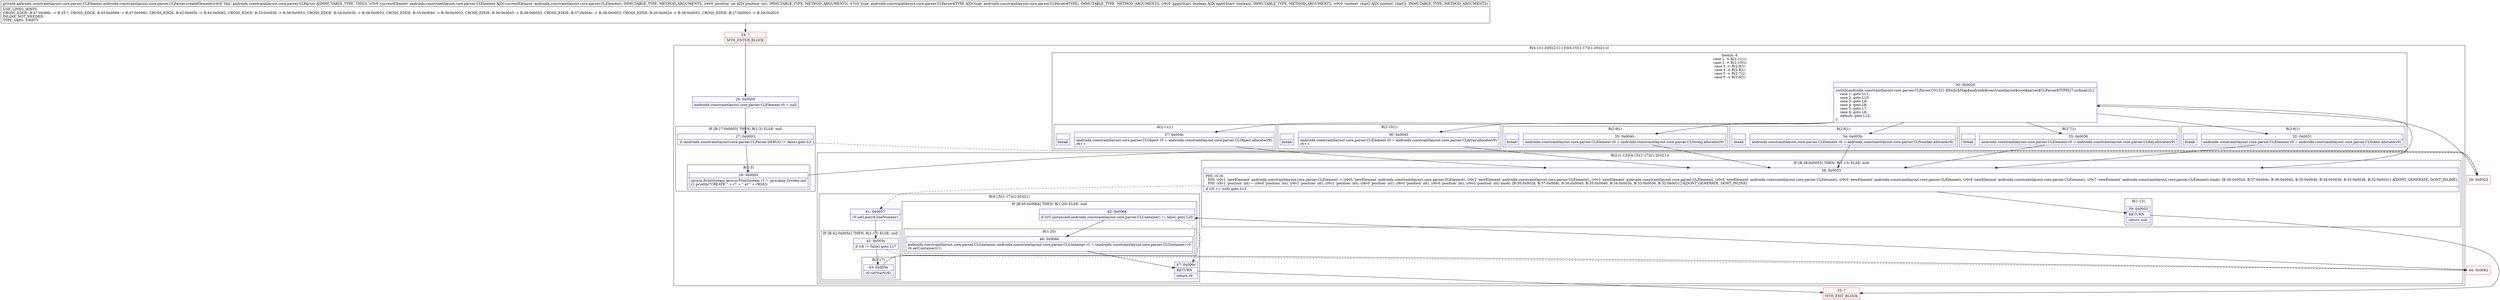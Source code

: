 digraph "CFG forandroidx.constraintlayout.core.parser.CLParser.createElement(Landroidx\/constraintlayout\/core\/parser\/CLElement;ILandroidx\/constraintlayout\/core\/parser\/CLParser$TYPE;Z[C)Landroidx\/constraintlayout\/core\/parser\/CLElement;" {
subgraph cluster_Region_506641081 {
label = "R(4:1|(1:3)|5|(2:(1:13)|(4:15|(1:17)|(1:20)|21)))";
node [shape=record,color=blue];
Node_26 [shape=record,label="{26\:\ 0x0000|androidx.constraintlayout.core.parser.CLElement r0 = null\l}"];
subgraph cluster_IfRegion_989338502 {
label = "IF [B:27:0x0003] THEN: R(1:3) ELSE: null";
node [shape=record,color=blue];
Node_27 [shape=record,label="{27\:\ 0x0003|if (androidx.constraintlayout.core.parser.CLParser.DEBUG != false) goto L3\l}"];
subgraph cluster_Region_300890851 {
label = "R(1:3)";
node [shape=record,color=blue];
Node_28 [shape=record,label="{28\:\ 0x0005|java.io.PrintStream java.io.PrintStream r1 = java.lang.System.out\lr1.println(\"CREATE \" + r7 + \" at \" + r9[r6])\l}"];
}
}
subgraph cluster_SwitchRegion_607843351 {
label = "Switch: 6
 case 1 -> R(2:11|1)
 case 2 -> R(2:10|1)
 case 3 -> R(2:9|1)
 case 4 -> R(2:8|1)
 case 5 -> R(2:7|1)
 case 6 -> R(2:6|1)";
node [shape=record,color=blue];
Node_30 [shape=record,label="{30\:\ 0x002d|switch(androidx.constraintlayout.core.parser.CLParser.C01321.$SwitchMap$androidx$constraintlayout$core$parser$CLParser$TYPE[r7.ordinal()]) \{\l    case 1: goto L11;\l    case 2: goto L10;\l    case 3: goto L9;\l    case 4: goto L8;\l    case 5: goto L7;\l    case 6: goto L6;\l    default: goto L12;\l\}\l}"];
subgraph cluster_Region_776109406 {
label = "R(2:11|1)";
node [shape=record,color=blue];
Node_37 [shape=record,label="{37\:\ 0x004c|androidx.constraintlayout.core.parser.CLObject r0 = androidx.constraintlayout.core.parser.CLObject.allocate(r9)\lr6++\l}"];
Node_InsnContainer_1670240974 [shape=record,label="{|break\l}"];
}
subgraph cluster_Region_1285571824 {
label = "R(2:10|1)";
node [shape=record,color=blue];
Node_36 [shape=record,label="{36\:\ 0x0045|androidx.constraintlayout.core.parser.CLElement r0 = androidx.constraintlayout.core.parser.CLArray.allocate(r9)\lr6++\l}"];
Node_InsnContainer_162576035 [shape=record,label="{|break\l}"];
}
subgraph cluster_Region_879306667 {
label = "R(2:9|1)";
node [shape=record,color=blue];
Node_35 [shape=record,label="{35\:\ 0x0040|androidx.constraintlayout.core.parser.CLElement r0 = androidx.constraintlayout.core.parser.CLString.allocate(r9)\l}"];
Node_InsnContainer_1936631864 [shape=record,label="{|break\l}"];
}
subgraph cluster_Region_1065727213 {
label = "R(2:8|1)";
node [shape=record,color=blue];
Node_34 [shape=record,label="{34\:\ 0x003b|androidx.constraintlayout.core.parser.CLElement r0 = androidx.constraintlayout.core.parser.CLNumber.allocate(r9)\l}"];
Node_InsnContainer_487438 [shape=record,label="{|break\l}"];
}
subgraph cluster_Region_34641614 {
label = "R(2:7|1)";
node [shape=record,color=blue];
Node_33 [shape=record,label="{33\:\ 0x0036|androidx.constraintlayout.core.parser.CLElement r0 = androidx.constraintlayout.core.parser.CLKey.allocate(r9)\l}"];
Node_InsnContainer_223449450 [shape=record,label="{|break\l}"];
}
subgraph cluster_Region_1289344440 {
label = "R(2:6|1)";
node [shape=record,color=blue];
Node_32 [shape=record,label="{32\:\ 0x0031|androidx.constraintlayout.core.parser.CLElement r0 = androidx.constraintlayout.core.parser.CLToken.allocate(r9)\l}"];
Node_InsnContainer_22555597 [shape=record,label="{|break\l}"];
}
}
subgraph cluster_Region_124878006 {
label = "R(2:(1:13)|(4:15|(1:17)|(1:20)|21))";
node [shape=record,color=blue];
subgraph cluster_IfRegion_837875703 {
label = "IF [B:38:0x0053] THEN: R(1:13) ELSE: null";
node [shape=record,color=blue];
Node_38 [shape=record,label="{38\:\ 0x0053|PHI: r0 r6 \l  PHI: (r0v1 'newElement' androidx.constraintlayout.core.parser.CLElement) = (r0v0 'newElement' androidx.constraintlayout.core.parser.CLElement), (r0v2 'newElement' androidx.constraintlayout.core.parser.CLElement), (r0v3 'newElement' androidx.constraintlayout.core.parser.CLElement), (r0v4 'newElement' androidx.constraintlayout.core.parser.CLElement), (r0v5 'newElement' androidx.constraintlayout.core.parser.CLElement), (r0v6 'newElement' androidx.constraintlayout.core.parser.CLElement), (r0v7 'newElement' androidx.constraintlayout.core.parser.CLElement) binds: [B:30:0x002d, B:37:0x004c, B:36:0x0045, B:35:0x0040, B:34:0x003b, B:33:0x0036, B:32:0x0031] A[DONT_GENERATE, DONT_INLINE]\l  PHI: (r6v1 'position' int) = (r6v0 'position' int), (r6v2 'position' int), (r6v3 'position' int), (r6v0 'position' int), (r6v0 'position' int), (r6v0 'position' int), (r6v0 'position' int) binds: [B:30:0x002d, B:37:0x004c, B:36:0x0045, B:35:0x0040, B:34:0x003b, B:33:0x0036, B:32:0x0031] A[DONT_GENERATE, DONT_INLINE]\l|if (r0 == null) goto L13\l}"];
subgraph cluster_Region_1011739478 {
label = "R(1:13)";
node [shape=record,color=blue];
Node_39 [shape=record,label="{39\:\ 0x0055|RETURN\l|return null\l}"];
}
}
subgraph cluster_Region_599789560 {
label = "R(4:15|(1:17)|(1:20)|21)";
node [shape=record,color=blue];
Node_41 [shape=record,label="{41\:\ 0x0057|r0.setLine(r4.lineNumber)\l}"];
subgraph cluster_IfRegion_1033303924 {
label = "IF [B:42:0x005c] THEN: R(1:17) ELSE: null";
node [shape=record,color=blue];
Node_42 [shape=record,label="{42\:\ 0x005c|if (r8 != false) goto L17\l}"];
subgraph cluster_Region_635456424 {
label = "R(1:17)";
node [shape=record,color=blue];
Node_43 [shape=record,label="{43\:\ 0x005e|r0.setStart(r6)\l}"];
}
}
subgraph cluster_IfRegion_2110829896 {
label = "IF [B:45:0x0064] THEN: R(1:20) ELSE: null";
node [shape=record,color=blue];
Node_45 [shape=record,label="{45\:\ 0x0064|if ((r5 instanceof androidx.constraintlayout.core.parser.CLContainer) != false) goto L20\l}"];
subgraph cluster_Region_655769273 {
label = "R(1:20)";
node [shape=record,color=blue];
Node_46 [shape=record,label="{46\:\ 0x0066|androidx.constraintlayout.core.parser.CLContainer androidx.constraintlayout.core.parser.CLContainer r1 = (androidx.constraintlayout.core.parser.CLContainer) r5\lr0.setContainer(r1)\l}"];
}
}
Node_47 [shape=record,label="{47\:\ 0x006c|RETURN\l|return r0\l}"];
}
}
}
Node_24 [shape=record,color=red,label="{24\:\ ?|MTH_ENTER_BLOCK\l}"];
Node_29 [shape=record,color=red,label="{29\:\ 0x0025}"];
Node_25 [shape=record,color=red,label="{25\:\ ?|MTH_EXIT_BLOCK\l}"];
Node_44 [shape=record,color=red,label="{44\:\ 0x0062}"];
MethodNode[shape=record,label="{private androidx.constraintlayout.core.parser.CLElement androidx.constraintlayout.core.parser.CLParser.createElement((r4v0 'this' androidx.constraintlayout.core.parser.CLParser A[IMMUTABLE_TYPE, THIS]), (r5v0 'currentElement' androidx.constraintlayout.core.parser.CLElement A[D('currentElement' androidx.constraintlayout.core.parser.CLElement), IMMUTABLE_TYPE, METHOD_ARGUMENT]), (r6v0 'position' int A[D('position' int), IMMUTABLE_TYPE, METHOD_ARGUMENT]), (r7v0 'type' androidx.constraintlayout.core.parser.CLParser$TYPE A[D('type' androidx.constraintlayout.core.parser.CLParser$TYPE), IMMUTABLE_TYPE, METHOD_ARGUMENT]), (r8v0 'applyStart' boolean A[D('applyStart' boolean), IMMUTABLE_TYPE, METHOD_ARGUMENT]), (r9v0 'content' char[] A[D('content' char[]), IMMUTABLE_TYPE, METHOD_ARGUMENT]))  | USE_LINES_HINTS\lCROSS_EDGE: B:47:0x006c \-\> B:25:?, CROSS_EDGE: B:45:0x0064 \-\> B:47:0x006c, CROSS_EDGE: B:42:0x005c \-\> B:44:0x0062, CROSS_EDGE: B:33:0x0036 \-\> B:38:0x0053, CROSS_EDGE: B:34:0x003b \-\> B:38:0x0053, CROSS_EDGE: B:35:0x0040 \-\> B:38:0x0053, CROSS_EDGE: B:36:0x0045 \-\> B:38:0x0053, CROSS_EDGE: B:37:0x004c \-\> B:38:0x0053, CROSS_EDGE: B:30:0x002d \-\> B:38:0x0053, CROSS_EDGE: B:27:0x0003 \-\> B:29:0x0025\lINLINE_NOT_NEEDED\lTYPE_VARS: EMPTY\l}"];
MethodNode -> Node_24;Node_26 -> Node_27;
Node_27 -> Node_28;
Node_27 -> Node_29[style=dashed];
Node_28 -> Node_29;
Node_30 -> Node_32;
Node_30 -> Node_33;
Node_30 -> Node_34;
Node_30 -> Node_35;
Node_30 -> Node_36;
Node_30 -> Node_37;
Node_30 -> Node_38;
Node_37 -> Node_38;
Node_36 -> Node_38;
Node_35 -> Node_38;
Node_34 -> Node_38;
Node_33 -> Node_38;
Node_32 -> Node_38;
Node_38 -> Node_39;
Node_38 -> Node_41[style=dashed];
Node_39 -> Node_25;
Node_41 -> Node_42;
Node_42 -> Node_43;
Node_42 -> Node_44[style=dashed];
Node_43 -> Node_44;
Node_45 -> Node_46;
Node_45 -> Node_47[style=dashed];
Node_46 -> Node_47;
Node_47 -> Node_25;
Node_24 -> Node_26;
Node_29 -> Node_30;
Node_44 -> Node_45;
}


